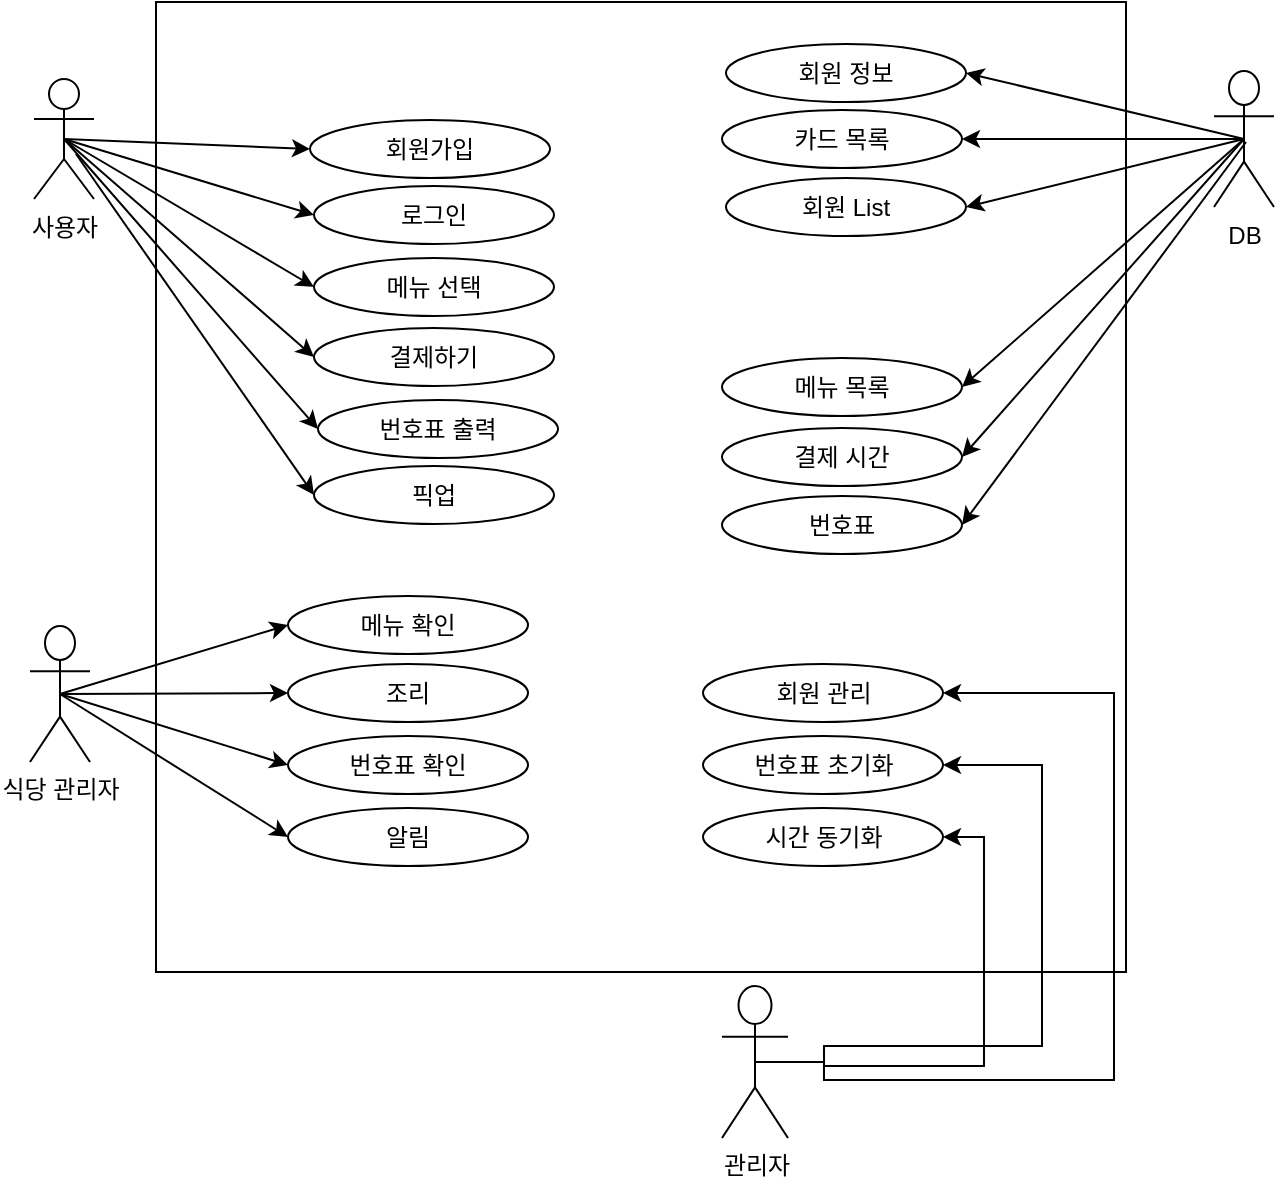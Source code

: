 <mxfile version="24.7.14">
  <diagram name="페이지-1" id="ornHel27MPxaN62uwrJq">
    <mxGraphModel dx="1621" dy="1159" grid="0" gridSize="10" guides="1" tooltips="1" connect="1" arrows="1" fold="1" page="0" pageScale="1" pageWidth="827" pageHeight="1169" math="0" shadow="0">
      <root>
        <mxCell id="0" />
        <mxCell id="1" parent="0" />
        <mxCell id="zNkNhdcRpNS4lPK-cGLT-1" value="사용자" style="shape=umlActor;verticalLabelPosition=bottom;verticalAlign=top;html=1;outlineConnect=0;" parent="1" vertex="1">
          <mxGeometry x="-65" y="-1.5" width="30" height="60" as="geometry" />
        </mxCell>
        <mxCell id="zNkNhdcRpNS4lPK-cGLT-6" value="" style="whiteSpace=wrap;html=1;aspect=fixed;" parent="1" vertex="1">
          <mxGeometry x="-4" y="-40" width="485" height="485" as="geometry" />
        </mxCell>
        <mxCell id="zNkNhdcRpNS4lPK-cGLT-7" value="로그인" style="ellipse;whiteSpace=wrap;html=1;" parent="1" vertex="1">
          <mxGeometry x="75" y="52" width="120" height="29" as="geometry" />
        </mxCell>
        <mxCell id="zNkNhdcRpNS4lPK-cGLT-8" style="edgeStyle=none;curved=1;rounded=0;orthogonalLoop=1;jettySize=auto;html=1;entryX=1;entryY=1;entryDx=0;entryDy=0;entryPerimeter=0;fontSize=12;startSize=8;endSize=8;" parent="1" source="zNkNhdcRpNS4lPK-cGLT-2" target="zNkNhdcRpNS4lPK-cGLT-2" edge="1">
          <mxGeometry relative="1" as="geometry" />
        </mxCell>
        <mxCell id="zNkNhdcRpNS4lPK-cGLT-2" value="식당 관리자" style="shape=umlActor;verticalLabelPosition=bottom;verticalAlign=top;html=1;outlineConnect=0;" parent="1" vertex="1">
          <mxGeometry x="-67" y="272" width="30" height="68" as="geometry" />
        </mxCell>
        <mxCell id="wiaewfCoUQoDWu5S9Ph1-39" style="edgeStyle=orthogonalEdgeStyle;rounded=0;orthogonalLoop=1;jettySize=auto;html=1;exitX=0.5;exitY=0.5;exitDx=0;exitDy=0;exitPerimeter=0;entryX=1;entryY=0.5;entryDx=0;entryDy=0;" edge="1" parent="1" source="zNkNhdcRpNS4lPK-cGLT-4" target="wiaewfCoUQoDWu5S9Ph1-33">
          <mxGeometry relative="1" as="geometry">
            <Array as="points">
              <mxPoint x="330" y="492" />
              <mxPoint x="410" y="492" />
              <mxPoint x="410" y="378" />
            </Array>
          </mxGeometry>
        </mxCell>
        <mxCell id="zNkNhdcRpNS4lPK-cGLT-4" value="관리자" style="shape=umlActor;verticalLabelPosition=bottom;verticalAlign=top;html=1;outlineConnect=0;" parent="1" vertex="1">
          <mxGeometry x="279" y="452" width="33" height="76" as="geometry" />
        </mxCell>
        <mxCell id="wiaewfCoUQoDWu5S9Ph1-3" value="메뉴 선택" style="ellipse;whiteSpace=wrap;html=1;" vertex="1" parent="1">
          <mxGeometry x="75" y="88" width="120" height="29" as="geometry" />
        </mxCell>
        <mxCell id="wiaewfCoUQoDWu5S9Ph1-4" value="결제하기" style="ellipse;whiteSpace=wrap;html=1;" vertex="1" parent="1">
          <mxGeometry x="75" y="123" width="120" height="29" as="geometry" />
        </mxCell>
        <mxCell id="wiaewfCoUQoDWu5S9Ph1-5" value="회원가입" style="ellipse;whiteSpace=wrap;html=1;" vertex="1" parent="1">
          <mxGeometry x="73" y="19" width="120" height="29" as="geometry" />
        </mxCell>
        <mxCell id="wiaewfCoUQoDWu5S9Ph1-8" value="" style="endArrow=classic;html=1;rounded=0;exitX=0.5;exitY=0.5;exitDx=0;exitDy=0;exitPerimeter=0;entryX=0;entryY=0.5;entryDx=0;entryDy=0;" edge="1" parent="1" source="zNkNhdcRpNS4lPK-cGLT-1" target="zNkNhdcRpNS4lPK-cGLT-7">
          <mxGeometry width="50" height="50" relative="1" as="geometry">
            <mxPoint x="-3" y="45" as="sourcePoint" />
            <mxPoint x="47" y="-5" as="targetPoint" />
          </mxGeometry>
        </mxCell>
        <mxCell id="wiaewfCoUQoDWu5S9Ph1-9" value="" style="endArrow=classic;html=1;rounded=0;exitX=0.5;exitY=0.5;exitDx=0;exitDy=0;exitPerimeter=0;entryX=0;entryY=0.5;entryDx=0;entryDy=0;" edge="1" parent="1" source="zNkNhdcRpNS4lPK-cGLT-1" target="wiaewfCoUQoDWu5S9Ph1-3">
          <mxGeometry width="50" height="50" relative="1" as="geometry">
            <mxPoint x="-40" y="39" as="sourcePoint" />
            <mxPoint x="90" y="39" as="targetPoint" />
          </mxGeometry>
        </mxCell>
        <mxCell id="wiaewfCoUQoDWu5S9Ph1-10" value="" style="endArrow=classic;html=1;rounded=0;exitX=0.5;exitY=0.5;exitDx=0;exitDy=0;exitPerimeter=0;entryX=0;entryY=0.5;entryDx=0;entryDy=0;" edge="1" parent="1" source="zNkNhdcRpNS4lPK-cGLT-1" target="wiaewfCoUQoDWu5S9Ph1-4">
          <mxGeometry width="50" height="50" relative="1" as="geometry">
            <mxPoint x="-40" y="39" as="sourcePoint" />
            <mxPoint x="90" y="76" as="targetPoint" />
          </mxGeometry>
        </mxCell>
        <mxCell id="wiaewfCoUQoDWu5S9Ph1-11" value="" style="endArrow=classic;html=1;rounded=0;exitX=0.5;exitY=0.5;exitDx=0;exitDy=0;exitPerimeter=0;entryX=0;entryY=0.5;entryDx=0;entryDy=0;" edge="1" parent="1" source="zNkNhdcRpNS4lPK-cGLT-1" target="wiaewfCoUQoDWu5S9Ph1-5">
          <mxGeometry width="50" height="50" relative="1" as="geometry">
            <mxPoint x="-30" y="49" as="sourcePoint" />
            <mxPoint x="100" y="86" as="targetPoint" />
          </mxGeometry>
        </mxCell>
        <mxCell id="wiaewfCoUQoDWu5S9Ph1-14" value="조리" style="ellipse;whiteSpace=wrap;html=1;" vertex="1" parent="1">
          <mxGeometry x="62" y="291" width="120" height="29" as="geometry" />
        </mxCell>
        <mxCell id="wiaewfCoUQoDWu5S9Ph1-15" value="번호표 확인" style="ellipse;whiteSpace=wrap;html=1;" vertex="1" parent="1">
          <mxGeometry x="62" y="327" width="120" height="29" as="geometry" />
        </mxCell>
        <mxCell id="wiaewfCoUQoDWu5S9Ph1-16" value="메뉴 확인" style="ellipse;whiteSpace=wrap;html=1;" vertex="1" parent="1">
          <mxGeometry x="62" y="257" width="120" height="29" as="geometry" />
        </mxCell>
        <mxCell id="wiaewfCoUQoDWu5S9Ph1-17" value="알림" style="ellipse;whiteSpace=wrap;html=1;" vertex="1" parent="1">
          <mxGeometry x="62" y="363" width="120" height="29" as="geometry" />
        </mxCell>
        <mxCell id="wiaewfCoUQoDWu5S9Ph1-18" value="번호표 출력" style="ellipse;whiteSpace=wrap;html=1;" vertex="1" parent="1">
          <mxGeometry x="77" y="159" width="120" height="29" as="geometry" />
        </mxCell>
        <mxCell id="wiaewfCoUQoDWu5S9Ph1-19" value="" style="endArrow=classic;html=1;rounded=0;entryX=0;entryY=0.5;entryDx=0;entryDy=0;exitX=0.5;exitY=0.5;exitDx=0;exitDy=0;exitPerimeter=0;" edge="1" parent="1" source="zNkNhdcRpNS4lPK-cGLT-1" target="wiaewfCoUQoDWu5S9Ph1-18">
          <mxGeometry width="50" height="50" relative="1" as="geometry">
            <mxPoint x="151" y="326" as="sourcePoint" />
            <mxPoint x="201" y="276" as="targetPoint" />
          </mxGeometry>
        </mxCell>
        <mxCell id="wiaewfCoUQoDWu5S9Ph1-20" value="픽업" style="ellipse;whiteSpace=wrap;html=1;" vertex="1" parent="1">
          <mxGeometry x="75" y="192" width="120" height="29" as="geometry" />
        </mxCell>
        <mxCell id="wiaewfCoUQoDWu5S9Ph1-21" value="" style="endArrow=classic;html=1;rounded=0;entryX=0;entryY=0.5;entryDx=0;entryDy=0;" edge="1" parent="1" target="wiaewfCoUQoDWu5S9Ph1-20">
          <mxGeometry width="50" height="50" relative="1" as="geometry">
            <mxPoint x="-44" y="36" as="sourcePoint" />
            <mxPoint x="87" y="184" as="targetPoint" />
          </mxGeometry>
        </mxCell>
        <mxCell id="wiaewfCoUQoDWu5S9Ph1-26" value="" style="endArrow=classic;html=1;rounded=0;exitX=0.5;exitY=0.5;exitDx=0;exitDy=0;exitPerimeter=0;entryX=0;entryY=0.5;entryDx=0;entryDy=0;" edge="1" parent="1" source="zNkNhdcRpNS4lPK-cGLT-2" target="wiaewfCoUQoDWu5S9Ph1-16">
          <mxGeometry width="50" height="50" relative="1" as="geometry">
            <mxPoint x="197" y="328" as="sourcePoint" />
            <mxPoint x="247" y="278" as="targetPoint" />
          </mxGeometry>
        </mxCell>
        <mxCell id="wiaewfCoUQoDWu5S9Ph1-28" value="" style="endArrow=classic;html=1;rounded=0;exitX=0.5;exitY=0.5;exitDx=0;exitDy=0;exitPerimeter=0;entryX=0;entryY=0.5;entryDx=0;entryDy=0;" edge="1" parent="1" source="zNkNhdcRpNS4lPK-cGLT-2" target="wiaewfCoUQoDWu5S9Ph1-14">
          <mxGeometry width="50" height="50" relative="1" as="geometry">
            <mxPoint x="217" y="348" as="sourcePoint" />
            <mxPoint x="267" y="298" as="targetPoint" />
          </mxGeometry>
        </mxCell>
        <mxCell id="wiaewfCoUQoDWu5S9Ph1-29" value="" style="endArrow=classic;html=1;rounded=0;exitX=0.5;exitY=0.5;exitDx=0;exitDy=0;exitPerimeter=0;entryX=0;entryY=0.5;entryDx=0;entryDy=0;" edge="1" parent="1" source="zNkNhdcRpNS4lPK-cGLT-2" target="wiaewfCoUQoDWu5S9Ph1-15">
          <mxGeometry width="50" height="50" relative="1" as="geometry">
            <mxPoint x="227" y="358" as="sourcePoint" />
            <mxPoint x="277" y="308" as="targetPoint" />
          </mxGeometry>
        </mxCell>
        <mxCell id="wiaewfCoUQoDWu5S9Ph1-30" value="" style="endArrow=classic;html=1;rounded=0;exitX=0.5;exitY=0.5;exitDx=0;exitDy=0;exitPerimeter=0;entryX=0;entryY=0.5;entryDx=0;entryDy=0;" edge="1" parent="1" source="zNkNhdcRpNS4lPK-cGLT-2" target="wiaewfCoUQoDWu5S9Ph1-17">
          <mxGeometry width="50" height="50" relative="1" as="geometry">
            <mxPoint x="237" y="368" as="sourcePoint" />
            <mxPoint x="287" y="318" as="targetPoint" />
          </mxGeometry>
        </mxCell>
        <mxCell id="wiaewfCoUQoDWu5S9Ph1-33" value="시간 동기화" style="ellipse;whiteSpace=wrap;html=1;" vertex="1" parent="1">
          <mxGeometry x="269.5" y="363" width="120" height="29" as="geometry" />
        </mxCell>
        <mxCell id="wiaewfCoUQoDWu5S9Ph1-34" value="번호표 초기화" style="ellipse;whiteSpace=wrap;html=1;" vertex="1" parent="1">
          <mxGeometry x="269.5" y="327" width="120" height="29" as="geometry" />
        </mxCell>
        <mxCell id="wiaewfCoUQoDWu5S9Ph1-35" value="회원 관리" style="ellipse;whiteSpace=wrap;html=1;" vertex="1" parent="1">
          <mxGeometry x="269.5" y="291" width="120" height="29" as="geometry" />
        </mxCell>
        <mxCell id="wiaewfCoUQoDWu5S9Ph1-40" style="edgeStyle=orthogonalEdgeStyle;rounded=0;orthogonalLoop=1;jettySize=auto;html=1;exitX=0.5;exitY=0.5;exitDx=0;exitDy=0;exitPerimeter=0;entryX=1;entryY=0.5;entryDx=0;entryDy=0;" edge="1" parent="1" source="zNkNhdcRpNS4lPK-cGLT-4" target="wiaewfCoUQoDWu5S9Ph1-34">
          <mxGeometry relative="1" as="geometry">
            <mxPoint x="340" y="499" as="sourcePoint" />
            <mxPoint x="400" y="388" as="targetPoint" />
            <Array as="points">
              <mxPoint x="330" y="482" />
              <mxPoint x="439" y="482" />
              <mxPoint x="439" y="342" />
            </Array>
          </mxGeometry>
        </mxCell>
        <mxCell id="wiaewfCoUQoDWu5S9Ph1-41" style="edgeStyle=orthogonalEdgeStyle;rounded=0;orthogonalLoop=1;jettySize=auto;html=1;exitX=0.5;exitY=0.5;exitDx=0;exitDy=0;exitPerimeter=0;entryX=1;entryY=0.5;entryDx=0;entryDy=0;" edge="1" parent="1" source="zNkNhdcRpNS4lPK-cGLT-4" target="wiaewfCoUQoDWu5S9Ph1-35">
          <mxGeometry relative="1" as="geometry">
            <mxPoint x="395" y="499" as="sourcePoint" />
            <mxPoint x="455" y="388" as="targetPoint" />
            <Array as="points">
              <mxPoint x="330" y="499" />
              <mxPoint x="475" y="499" />
              <mxPoint x="475" y="306" />
            </Array>
          </mxGeometry>
        </mxCell>
        <mxCell id="wiaewfCoUQoDWu5S9Ph1-45" value="DB" style="shape=umlActor;verticalLabelPosition=bottom;verticalAlign=top;html=1;outlineConnect=0;" vertex="1" parent="1">
          <mxGeometry x="525" y="-5.5" width="30" height="68" as="geometry" />
        </mxCell>
        <mxCell id="wiaewfCoUQoDWu5S9Ph1-50" value="" style="endArrow=classic;html=1;rounded=0;exitX=0.5;exitY=0.5;exitDx=0;exitDy=0;exitPerimeter=0;entryX=1;entryY=0.5;entryDx=0;entryDy=0;" edge="1" parent="1" source="wiaewfCoUQoDWu5S9Ph1-45" target="wiaewfCoUQoDWu5S9Ph1-60">
          <mxGeometry width="50" height="50" relative="1" as="geometry">
            <mxPoint x="529" y="101" as="sourcePoint" />
            <mxPoint x="661" y="174" as="targetPoint" />
          </mxGeometry>
        </mxCell>
        <mxCell id="wiaewfCoUQoDWu5S9Ph1-51" value="" style="endArrow=classic;html=1;rounded=0;entryX=1;entryY=0.5;entryDx=0;entryDy=0;" edge="1" parent="1" target="wiaewfCoUQoDWu5S9Ph1-56">
          <mxGeometry width="50" height="50" relative="1" as="geometry">
            <mxPoint x="541" y="30" as="sourcePoint" />
            <mxPoint x="692" y="122" as="targetPoint" />
          </mxGeometry>
        </mxCell>
        <mxCell id="wiaewfCoUQoDWu5S9Ph1-52" value="" style="endArrow=classic;html=1;rounded=0;exitX=0.5;exitY=0.5;exitDx=0;exitDy=0;exitPerimeter=0;entryX=1;entryY=0.5;entryDx=0;entryDy=0;" edge="1" parent="1" source="wiaewfCoUQoDWu5S9Ph1-45" target="wiaewfCoUQoDWu5S9Ph1-57">
          <mxGeometry width="50" height="50" relative="1" as="geometry">
            <mxPoint x="570" y="59" as="sourcePoint" />
            <mxPoint x="702" y="132" as="targetPoint" />
          </mxGeometry>
        </mxCell>
        <mxCell id="wiaewfCoUQoDWu5S9Ph1-53" value="" style="endArrow=classic;html=1;rounded=0;exitX=0.5;exitY=0.5;exitDx=0;exitDy=0;exitPerimeter=0;entryX=1;entryY=0.5;entryDx=0;entryDy=0;" edge="1" parent="1" source="wiaewfCoUQoDWu5S9Ph1-45" target="wiaewfCoUQoDWu5S9Ph1-58">
          <mxGeometry width="50" height="50" relative="1" as="geometry">
            <mxPoint x="580" y="69" as="sourcePoint" />
            <mxPoint x="712" y="142" as="targetPoint" />
          </mxGeometry>
        </mxCell>
        <mxCell id="wiaewfCoUQoDWu5S9Ph1-55" value="회원 정보" style="ellipse;whiteSpace=wrap;html=1;" vertex="1" parent="1">
          <mxGeometry x="281" y="-19" width="120" height="29" as="geometry" />
        </mxCell>
        <mxCell id="wiaewfCoUQoDWu5S9Ph1-56" value="번호표" style="ellipse;whiteSpace=wrap;html=1;" vertex="1" parent="1">
          <mxGeometry x="279" y="207" width="120" height="29" as="geometry" />
        </mxCell>
        <mxCell id="wiaewfCoUQoDWu5S9Ph1-57" value="결제 시간" style="ellipse;whiteSpace=wrap;html=1;" vertex="1" parent="1">
          <mxGeometry x="279" y="173" width="120" height="29" as="geometry" />
        </mxCell>
        <mxCell id="wiaewfCoUQoDWu5S9Ph1-58" value="메뉴 목록" style="ellipse;whiteSpace=wrap;html=1;" vertex="1" parent="1">
          <mxGeometry x="279" y="138" width="120" height="29" as="geometry" />
        </mxCell>
        <mxCell id="wiaewfCoUQoDWu5S9Ph1-59" value="" style="endArrow=classic;html=1;rounded=0;exitX=0.5;exitY=0.5;exitDx=0;exitDy=0;exitPerimeter=0;entryX=1;entryY=0.5;entryDx=0;entryDy=0;" edge="1" parent="1" source="wiaewfCoUQoDWu5S9Ph1-45" target="wiaewfCoUQoDWu5S9Ph1-55">
          <mxGeometry width="50" height="50" relative="1" as="geometry">
            <mxPoint x="151" y="326" as="sourcePoint" />
            <mxPoint x="201" y="276" as="targetPoint" />
          </mxGeometry>
        </mxCell>
        <mxCell id="wiaewfCoUQoDWu5S9Ph1-60" value="카드 목록" style="ellipse;whiteSpace=wrap;html=1;" vertex="1" parent="1">
          <mxGeometry x="279" y="14" width="120" height="29" as="geometry" />
        </mxCell>
        <mxCell id="wiaewfCoUQoDWu5S9Ph1-61" value="회원 List" style="ellipse;whiteSpace=wrap;html=1;" vertex="1" parent="1">
          <mxGeometry x="281" y="48" width="120" height="29" as="geometry" />
        </mxCell>
        <mxCell id="wiaewfCoUQoDWu5S9Ph1-62" value="" style="endArrow=classic;html=1;rounded=0;exitX=0.5;exitY=0.5;exitDx=0;exitDy=0;exitPerimeter=0;entryX=1;entryY=0.5;entryDx=0;entryDy=0;" edge="1" parent="1" source="wiaewfCoUQoDWu5S9Ph1-45" target="wiaewfCoUQoDWu5S9Ph1-61">
          <mxGeometry width="50" height="50" relative="1" as="geometry">
            <mxPoint x="550" y="39" as="sourcePoint" />
            <mxPoint x="409" y="39" as="targetPoint" />
          </mxGeometry>
        </mxCell>
      </root>
    </mxGraphModel>
  </diagram>
</mxfile>
